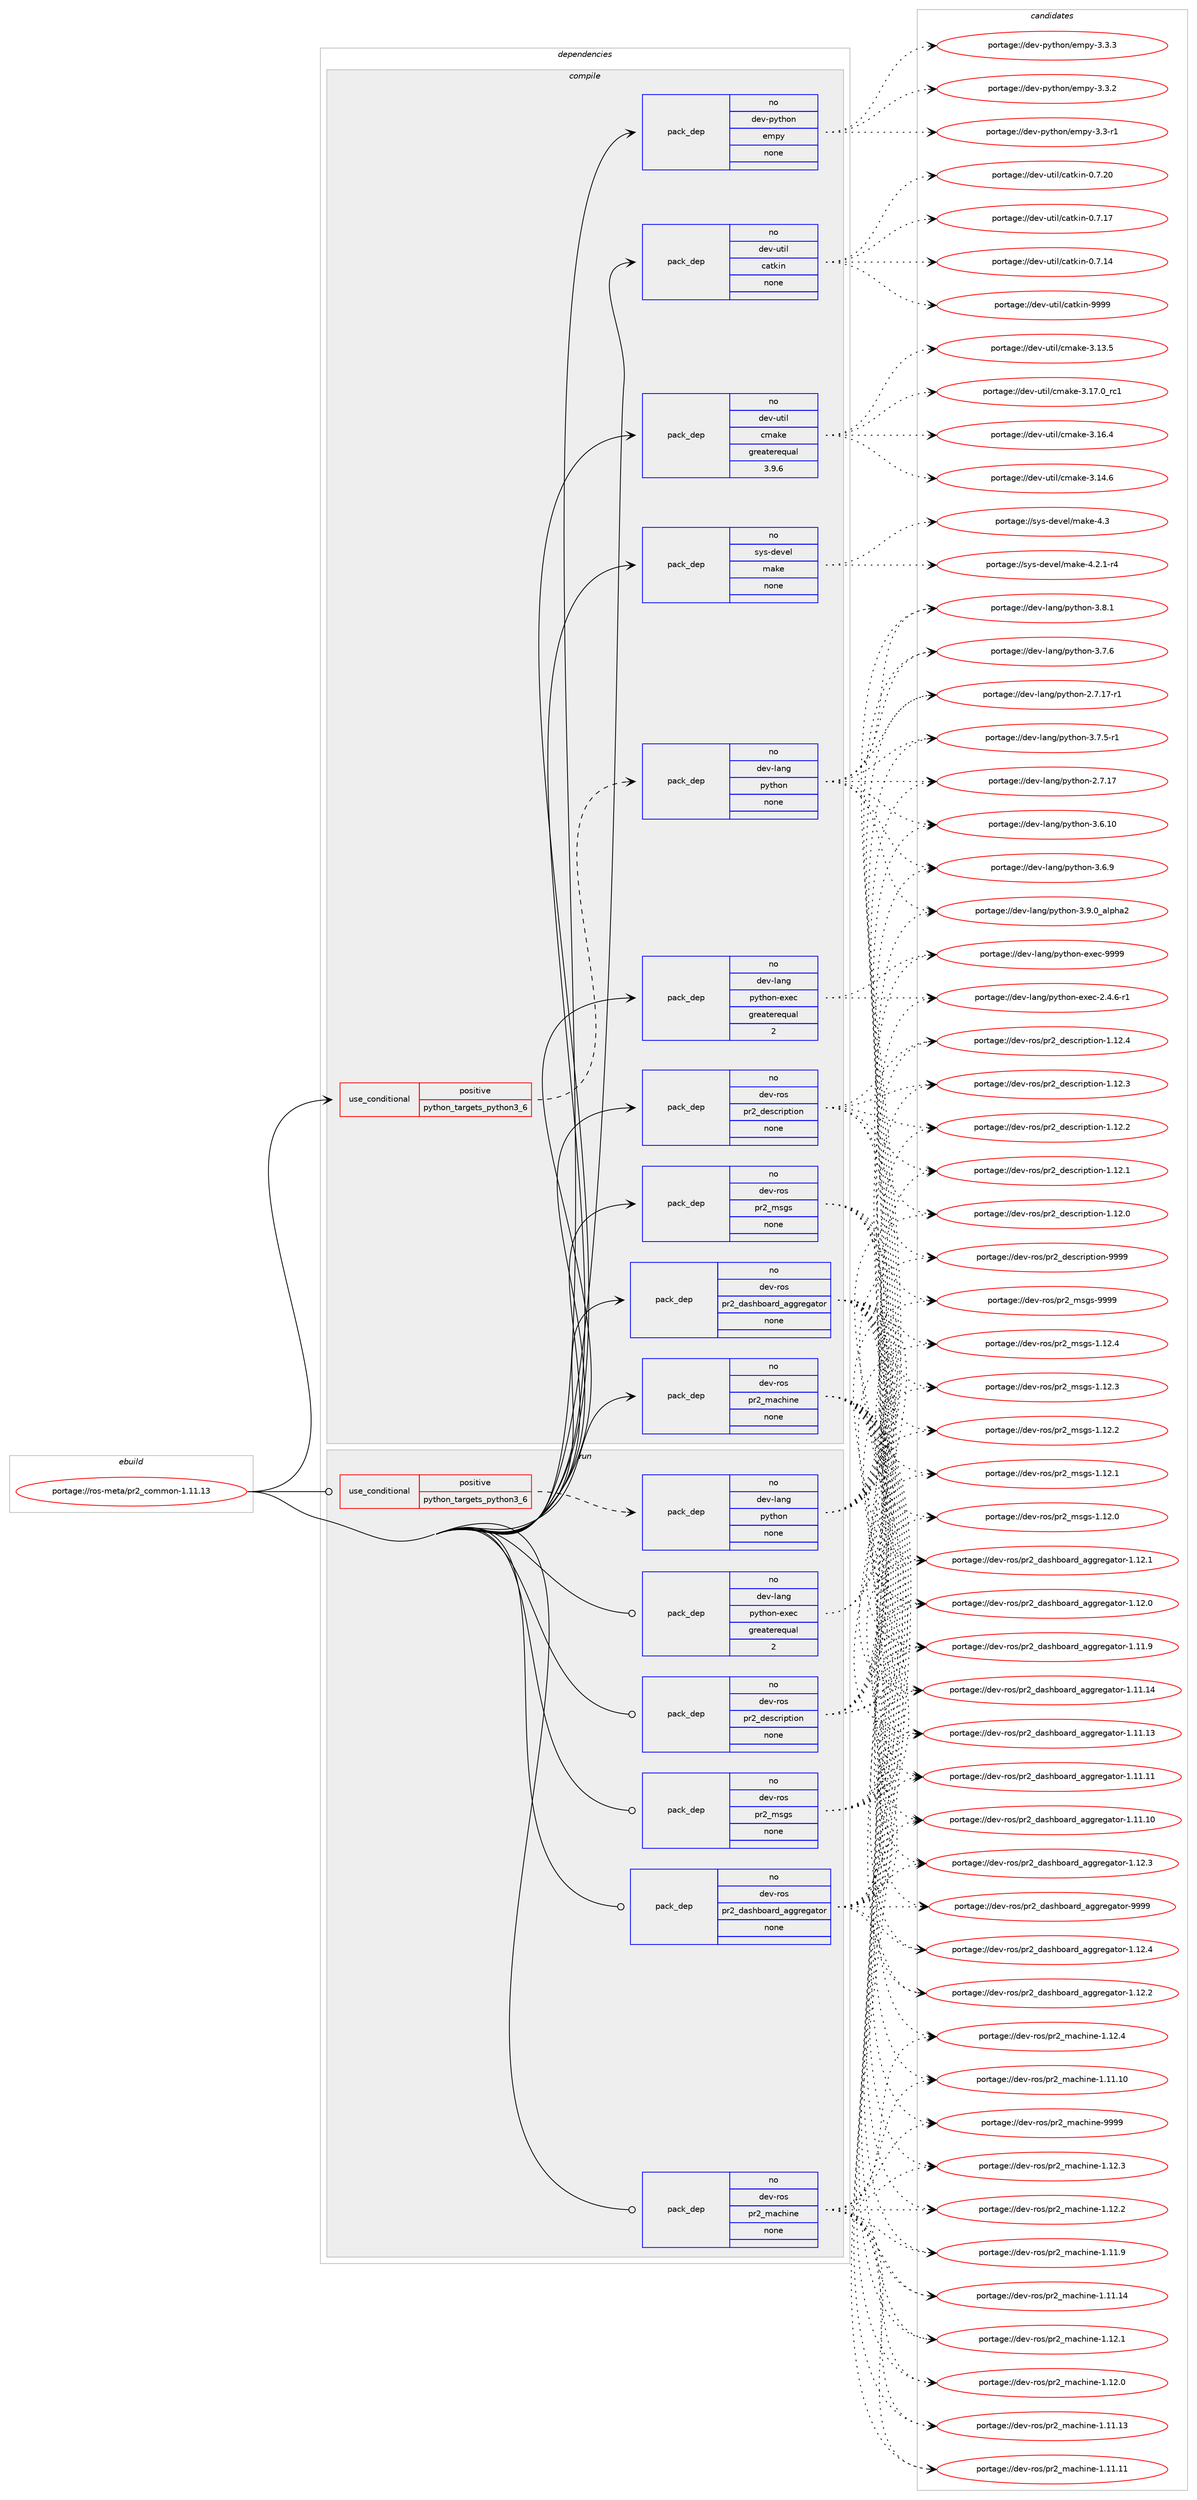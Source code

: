 digraph prolog {

# *************
# Graph options
# *************

newrank=true;
concentrate=true;
compound=true;
graph [rankdir=LR,fontname=Helvetica,fontsize=10,ranksep=1.5];#, ranksep=2.5, nodesep=0.2];
edge  [arrowhead=vee];
node  [fontname=Helvetica,fontsize=10];

# **********
# The ebuild
# **********

subgraph cluster_leftcol {
color=gray;
rank=same;
label=<<i>ebuild</i>>;
id [label="portage://ros-meta/pr2_common-1.11.13", color=red, width=4, href="../ros-meta/pr2_common-1.11.13.svg"];
}

# ****************
# The dependencies
# ****************

subgraph cluster_midcol {
color=gray;
label=<<i>dependencies</i>>;
subgraph cluster_compile {
fillcolor="#eeeeee";
style=filled;
label=<<i>compile</i>>;
subgraph cond13386 {
dependency66371 [label=<<TABLE BORDER="0" CELLBORDER="1" CELLSPACING="0" CELLPADDING="4"><TR><TD ROWSPAN="3" CELLPADDING="10">use_conditional</TD></TR><TR><TD>positive</TD></TR><TR><TD>python_targets_python3_6</TD></TR></TABLE>>, shape=none, color=red];
subgraph pack51613 {
dependency66372 [label=<<TABLE BORDER="0" CELLBORDER="1" CELLSPACING="0" CELLPADDING="4" WIDTH="220"><TR><TD ROWSPAN="6" CELLPADDING="30">pack_dep</TD></TR><TR><TD WIDTH="110">no</TD></TR><TR><TD>dev-lang</TD></TR><TR><TD>python</TD></TR><TR><TD>none</TD></TR><TR><TD></TD></TR></TABLE>>, shape=none, color=blue];
}
dependency66371:e -> dependency66372:w [weight=20,style="dashed",arrowhead="vee"];
}
id:e -> dependency66371:w [weight=20,style="solid",arrowhead="vee"];
subgraph pack51614 {
dependency66373 [label=<<TABLE BORDER="0" CELLBORDER="1" CELLSPACING="0" CELLPADDING="4" WIDTH="220"><TR><TD ROWSPAN="6" CELLPADDING="30">pack_dep</TD></TR><TR><TD WIDTH="110">no</TD></TR><TR><TD>dev-lang</TD></TR><TR><TD>python-exec</TD></TR><TR><TD>greaterequal</TD></TR><TR><TD>2</TD></TR></TABLE>>, shape=none, color=blue];
}
id:e -> dependency66373:w [weight=20,style="solid",arrowhead="vee"];
subgraph pack51615 {
dependency66374 [label=<<TABLE BORDER="0" CELLBORDER="1" CELLSPACING="0" CELLPADDING="4" WIDTH="220"><TR><TD ROWSPAN="6" CELLPADDING="30">pack_dep</TD></TR><TR><TD WIDTH="110">no</TD></TR><TR><TD>dev-python</TD></TR><TR><TD>empy</TD></TR><TR><TD>none</TD></TR><TR><TD></TD></TR></TABLE>>, shape=none, color=blue];
}
id:e -> dependency66374:w [weight=20,style="solid",arrowhead="vee"];
subgraph pack51616 {
dependency66375 [label=<<TABLE BORDER="0" CELLBORDER="1" CELLSPACING="0" CELLPADDING="4" WIDTH="220"><TR><TD ROWSPAN="6" CELLPADDING="30">pack_dep</TD></TR><TR><TD WIDTH="110">no</TD></TR><TR><TD>dev-ros</TD></TR><TR><TD>pr2_dashboard_aggregator</TD></TR><TR><TD>none</TD></TR><TR><TD></TD></TR></TABLE>>, shape=none, color=blue];
}
id:e -> dependency66375:w [weight=20,style="solid",arrowhead="vee"];
subgraph pack51617 {
dependency66376 [label=<<TABLE BORDER="0" CELLBORDER="1" CELLSPACING="0" CELLPADDING="4" WIDTH="220"><TR><TD ROWSPAN="6" CELLPADDING="30">pack_dep</TD></TR><TR><TD WIDTH="110">no</TD></TR><TR><TD>dev-ros</TD></TR><TR><TD>pr2_description</TD></TR><TR><TD>none</TD></TR><TR><TD></TD></TR></TABLE>>, shape=none, color=blue];
}
id:e -> dependency66376:w [weight=20,style="solid",arrowhead="vee"];
subgraph pack51618 {
dependency66377 [label=<<TABLE BORDER="0" CELLBORDER="1" CELLSPACING="0" CELLPADDING="4" WIDTH="220"><TR><TD ROWSPAN="6" CELLPADDING="30">pack_dep</TD></TR><TR><TD WIDTH="110">no</TD></TR><TR><TD>dev-ros</TD></TR><TR><TD>pr2_machine</TD></TR><TR><TD>none</TD></TR><TR><TD></TD></TR></TABLE>>, shape=none, color=blue];
}
id:e -> dependency66377:w [weight=20,style="solid",arrowhead="vee"];
subgraph pack51619 {
dependency66378 [label=<<TABLE BORDER="0" CELLBORDER="1" CELLSPACING="0" CELLPADDING="4" WIDTH="220"><TR><TD ROWSPAN="6" CELLPADDING="30">pack_dep</TD></TR><TR><TD WIDTH="110">no</TD></TR><TR><TD>dev-ros</TD></TR><TR><TD>pr2_msgs</TD></TR><TR><TD>none</TD></TR><TR><TD></TD></TR></TABLE>>, shape=none, color=blue];
}
id:e -> dependency66378:w [weight=20,style="solid",arrowhead="vee"];
subgraph pack51620 {
dependency66379 [label=<<TABLE BORDER="0" CELLBORDER="1" CELLSPACING="0" CELLPADDING="4" WIDTH="220"><TR><TD ROWSPAN="6" CELLPADDING="30">pack_dep</TD></TR><TR><TD WIDTH="110">no</TD></TR><TR><TD>dev-util</TD></TR><TR><TD>catkin</TD></TR><TR><TD>none</TD></TR><TR><TD></TD></TR></TABLE>>, shape=none, color=blue];
}
id:e -> dependency66379:w [weight=20,style="solid",arrowhead="vee"];
subgraph pack51621 {
dependency66380 [label=<<TABLE BORDER="0" CELLBORDER="1" CELLSPACING="0" CELLPADDING="4" WIDTH="220"><TR><TD ROWSPAN="6" CELLPADDING="30">pack_dep</TD></TR><TR><TD WIDTH="110">no</TD></TR><TR><TD>dev-util</TD></TR><TR><TD>cmake</TD></TR><TR><TD>greaterequal</TD></TR><TR><TD>3.9.6</TD></TR></TABLE>>, shape=none, color=blue];
}
id:e -> dependency66380:w [weight=20,style="solid",arrowhead="vee"];
subgraph pack51622 {
dependency66381 [label=<<TABLE BORDER="0" CELLBORDER="1" CELLSPACING="0" CELLPADDING="4" WIDTH="220"><TR><TD ROWSPAN="6" CELLPADDING="30">pack_dep</TD></TR><TR><TD WIDTH="110">no</TD></TR><TR><TD>sys-devel</TD></TR><TR><TD>make</TD></TR><TR><TD>none</TD></TR><TR><TD></TD></TR></TABLE>>, shape=none, color=blue];
}
id:e -> dependency66381:w [weight=20,style="solid",arrowhead="vee"];
}
subgraph cluster_compileandrun {
fillcolor="#eeeeee";
style=filled;
label=<<i>compile and run</i>>;
}
subgraph cluster_run {
fillcolor="#eeeeee";
style=filled;
label=<<i>run</i>>;
subgraph cond13387 {
dependency66382 [label=<<TABLE BORDER="0" CELLBORDER="1" CELLSPACING="0" CELLPADDING="4"><TR><TD ROWSPAN="3" CELLPADDING="10">use_conditional</TD></TR><TR><TD>positive</TD></TR><TR><TD>python_targets_python3_6</TD></TR></TABLE>>, shape=none, color=red];
subgraph pack51623 {
dependency66383 [label=<<TABLE BORDER="0" CELLBORDER="1" CELLSPACING="0" CELLPADDING="4" WIDTH="220"><TR><TD ROWSPAN="6" CELLPADDING="30">pack_dep</TD></TR><TR><TD WIDTH="110">no</TD></TR><TR><TD>dev-lang</TD></TR><TR><TD>python</TD></TR><TR><TD>none</TD></TR><TR><TD></TD></TR></TABLE>>, shape=none, color=blue];
}
dependency66382:e -> dependency66383:w [weight=20,style="dashed",arrowhead="vee"];
}
id:e -> dependency66382:w [weight=20,style="solid",arrowhead="odot"];
subgraph pack51624 {
dependency66384 [label=<<TABLE BORDER="0" CELLBORDER="1" CELLSPACING="0" CELLPADDING="4" WIDTH="220"><TR><TD ROWSPAN="6" CELLPADDING="30">pack_dep</TD></TR><TR><TD WIDTH="110">no</TD></TR><TR><TD>dev-lang</TD></TR><TR><TD>python-exec</TD></TR><TR><TD>greaterequal</TD></TR><TR><TD>2</TD></TR></TABLE>>, shape=none, color=blue];
}
id:e -> dependency66384:w [weight=20,style="solid",arrowhead="odot"];
subgraph pack51625 {
dependency66385 [label=<<TABLE BORDER="0" CELLBORDER="1" CELLSPACING="0" CELLPADDING="4" WIDTH="220"><TR><TD ROWSPAN="6" CELLPADDING="30">pack_dep</TD></TR><TR><TD WIDTH="110">no</TD></TR><TR><TD>dev-ros</TD></TR><TR><TD>pr2_dashboard_aggregator</TD></TR><TR><TD>none</TD></TR><TR><TD></TD></TR></TABLE>>, shape=none, color=blue];
}
id:e -> dependency66385:w [weight=20,style="solid",arrowhead="odot"];
subgraph pack51626 {
dependency66386 [label=<<TABLE BORDER="0" CELLBORDER="1" CELLSPACING="0" CELLPADDING="4" WIDTH="220"><TR><TD ROWSPAN="6" CELLPADDING="30">pack_dep</TD></TR><TR><TD WIDTH="110">no</TD></TR><TR><TD>dev-ros</TD></TR><TR><TD>pr2_description</TD></TR><TR><TD>none</TD></TR><TR><TD></TD></TR></TABLE>>, shape=none, color=blue];
}
id:e -> dependency66386:w [weight=20,style="solid",arrowhead="odot"];
subgraph pack51627 {
dependency66387 [label=<<TABLE BORDER="0" CELLBORDER="1" CELLSPACING="0" CELLPADDING="4" WIDTH="220"><TR><TD ROWSPAN="6" CELLPADDING="30">pack_dep</TD></TR><TR><TD WIDTH="110">no</TD></TR><TR><TD>dev-ros</TD></TR><TR><TD>pr2_machine</TD></TR><TR><TD>none</TD></TR><TR><TD></TD></TR></TABLE>>, shape=none, color=blue];
}
id:e -> dependency66387:w [weight=20,style="solid",arrowhead="odot"];
subgraph pack51628 {
dependency66388 [label=<<TABLE BORDER="0" CELLBORDER="1" CELLSPACING="0" CELLPADDING="4" WIDTH="220"><TR><TD ROWSPAN="6" CELLPADDING="30">pack_dep</TD></TR><TR><TD WIDTH="110">no</TD></TR><TR><TD>dev-ros</TD></TR><TR><TD>pr2_msgs</TD></TR><TR><TD>none</TD></TR><TR><TD></TD></TR></TABLE>>, shape=none, color=blue];
}
id:e -> dependency66388:w [weight=20,style="solid",arrowhead="odot"];
}
}

# **************
# The candidates
# **************

subgraph cluster_choices {
rank=same;
color=gray;
label=<<i>candidates</i>>;

subgraph choice51613 {
color=black;
nodesep=1;
choice10010111845108971101034711212111610411111045514657464895971081121049750 [label="portage://dev-lang/python-3.9.0_alpha2", color=red, width=4,href="../dev-lang/python-3.9.0_alpha2.svg"];
choice100101118451089711010347112121116104111110455146564649 [label="portage://dev-lang/python-3.8.1", color=red, width=4,href="../dev-lang/python-3.8.1.svg"];
choice100101118451089711010347112121116104111110455146554654 [label="portage://dev-lang/python-3.7.6", color=red, width=4,href="../dev-lang/python-3.7.6.svg"];
choice1001011184510897110103471121211161041111104551465546534511449 [label="portage://dev-lang/python-3.7.5-r1", color=red, width=4,href="../dev-lang/python-3.7.5-r1.svg"];
choice100101118451089711010347112121116104111110455146544657 [label="portage://dev-lang/python-3.6.9", color=red, width=4,href="../dev-lang/python-3.6.9.svg"];
choice10010111845108971101034711212111610411111045514654464948 [label="portage://dev-lang/python-3.6.10", color=red, width=4,href="../dev-lang/python-3.6.10.svg"];
choice100101118451089711010347112121116104111110455046554649554511449 [label="portage://dev-lang/python-2.7.17-r1", color=red, width=4,href="../dev-lang/python-2.7.17-r1.svg"];
choice10010111845108971101034711212111610411111045504655464955 [label="portage://dev-lang/python-2.7.17", color=red, width=4,href="../dev-lang/python-2.7.17.svg"];
dependency66372:e -> choice10010111845108971101034711212111610411111045514657464895971081121049750:w [style=dotted,weight="100"];
dependency66372:e -> choice100101118451089711010347112121116104111110455146564649:w [style=dotted,weight="100"];
dependency66372:e -> choice100101118451089711010347112121116104111110455146554654:w [style=dotted,weight="100"];
dependency66372:e -> choice1001011184510897110103471121211161041111104551465546534511449:w [style=dotted,weight="100"];
dependency66372:e -> choice100101118451089711010347112121116104111110455146544657:w [style=dotted,weight="100"];
dependency66372:e -> choice10010111845108971101034711212111610411111045514654464948:w [style=dotted,weight="100"];
dependency66372:e -> choice100101118451089711010347112121116104111110455046554649554511449:w [style=dotted,weight="100"];
dependency66372:e -> choice10010111845108971101034711212111610411111045504655464955:w [style=dotted,weight="100"];
}
subgraph choice51614 {
color=black;
nodesep=1;
choice10010111845108971101034711212111610411111045101120101994557575757 [label="portage://dev-lang/python-exec-9999", color=red, width=4,href="../dev-lang/python-exec-9999.svg"];
choice10010111845108971101034711212111610411111045101120101994550465246544511449 [label="portage://dev-lang/python-exec-2.4.6-r1", color=red, width=4,href="../dev-lang/python-exec-2.4.6-r1.svg"];
dependency66373:e -> choice10010111845108971101034711212111610411111045101120101994557575757:w [style=dotted,weight="100"];
dependency66373:e -> choice10010111845108971101034711212111610411111045101120101994550465246544511449:w [style=dotted,weight="100"];
}
subgraph choice51615 {
color=black;
nodesep=1;
choice1001011184511212111610411111047101109112121455146514651 [label="portage://dev-python/empy-3.3.3", color=red, width=4,href="../dev-python/empy-3.3.3.svg"];
choice1001011184511212111610411111047101109112121455146514650 [label="portage://dev-python/empy-3.3.2", color=red, width=4,href="../dev-python/empy-3.3.2.svg"];
choice1001011184511212111610411111047101109112121455146514511449 [label="portage://dev-python/empy-3.3-r1", color=red, width=4,href="../dev-python/empy-3.3-r1.svg"];
dependency66374:e -> choice1001011184511212111610411111047101109112121455146514651:w [style=dotted,weight="100"];
dependency66374:e -> choice1001011184511212111610411111047101109112121455146514650:w [style=dotted,weight="100"];
dependency66374:e -> choice1001011184511212111610411111047101109112121455146514511449:w [style=dotted,weight="100"];
}
subgraph choice51616 {
color=black;
nodesep=1;
choice100101118451141111154711211450951009711510498111971141009597103103114101103971161111144557575757 [label="portage://dev-ros/pr2_dashboard_aggregator-9999", color=red, width=4,href="../dev-ros/pr2_dashboard_aggregator-9999.svg"];
choice1001011184511411111547112114509510097115104981119711410095971031031141011039711611111445494649504652 [label="portage://dev-ros/pr2_dashboard_aggregator-1.12.4", color=red, width=4,href="../dev-ros/pr2_dashboard_aggregator-1.12.4.svg"];
choice1001011184511411111547112114509510097115104981119711410095971031031141011039711611111445494649504651 [label="portage://dev-ros/pr2_dashboard_aggregator-1.12.3", color=red, width=4,href="../dev-ros/pr2_dashboard_aggregator-1.12.3.svg"];
choice1001011184511411111547112114509510097115104981119711410095971031031141011039711611111445494649504650 [label="portage://dev-ros/pr2_dashboard_aggregator-1.12.2", color=red, width=4,href="../dev-ros/pr2_dashboard_aggregator-1.12.2.svg"];
choice1001011184511411111547112114509510097115104981119711410095971031031141011039711611111445494649504649 [label="portage://dev-ros/pr2_dashboard_aggregator-1.12.1", color=red, width=4,href="../dev-ros/pr2_dashboard_aggregator-1.12.1.svg"];
choice1001011184511411111547112114509510097115104981119711410095971031031141011039711611111445494649504648 [label="portage://dev-ros/pr2_dashboard_aggregator-1.12.0", color=red, width=4,href="../dev-ros/pr2_dashboard_aggregator-1.12.0.svg"];
choice1001011184511411111547112114509510097115104981119711410095971031031141011039711611111445494649494657 [label="portage://dev-ros/pr2_dashboard_aggregator-1.11.9", color=red, width=4,href="../dev-ros/pr2_dashboard_aggregator-1.11.9.svg"];
choice100101118451141111154711211450951009711510498111971141009597103103114101103971161111144549464949464952 [label="portage://dev-ros/pr2_dashboard_aggregator-1.11.14", color=red, width=4,href="../dev-ros/pr2_dashboard_aggregator-1.11.14.svg"];
choice100101118451141111154711211450951009711510498111971141009597103103114101103971161111144549464949464951 [label="portage://dev-ros/pr2_dashboard_aggregator-1.11.13", color=red, width=4,href="../dev-ros/pr2_dashboard_aggregator-1.11.13.svg"];
choice100101118451141111154711211450951009711510498111971141009597103103114101103971161111144549464949464949 [label="portage://dev-ros/pr2_dashboard_aggregator-1.11.11", color=red, width=4,href="../dev-ros/pr2_dashboard_aggregator-1.11.11.svg"];
choice100101118451141111154711211450951009711510498111971141009597103103114101103971161111144549464949464948 [label="portage://dev-ros/pr2_dashboard_aggregator-1.11.10", color=red, width=4,href="../dev-ros/pr2_dashboard_aggregator-1.11.10.svg"];
dependency66375:e -> choice100101118451141111154711211450951009711510498111971141009597103103114101103971161111144557575757:w [style=dotted,weight="100"];
dependency66375:e -> choice1001011184511411111547112114509510097115104981119711410095971031031141011039711611111445494649504652:w [style=dotted,weight="100"];
dependency66375:e -> choice1001011184511411111547112114509510097115104981119711410095971031031141011039711611111445494649504651:w [style=dotted,weight="100"];
dependency66375:e -> choice1001011184511411111547112114509510097115104981119711410095971031031141011039711611111445494649504650:w [style=dotted,weight="100"];
dependency66375:e -> choice1001011184511411111547112114509510097115104981119711410095971031031141011039711611111445494649504649:w [style=dotted,weight="100"];
dependency66375:e -> choice1001011184511411111547112114509510097115104981119711410095971031031141011039711611111445494649504648:w [style=dotted,weight="100"];
dependency66375:e -> choice1001011184511411111547112114509510097115104981119711410095971031031141011039711611111445494649494657:w [style=dotted,weight="100"];
dependency66375:e -> choice100101118451141111154711211450951009711510498111971141009597103103114101103971161111144549464949464952:w [style=dotted,weight="100"];
dependency66375:e -> choice100101118451141111154711211450951009711510498111971141009597103103114101103971161111144549464949464951:w [style=dotted,weight="100"];
dependency66375:e -> choice100101118451141111154711211450951009711510498111971141009597103103114101103971161111144549464949464949:w [style=dotted,weight="100"];
dependency66375:e -> choice100101118451141111154711211450951009711510498111971141009597103103114101103971161111144549464949464948:w [style=dotted,weight="100"];
}
subgraph choice51617 {
color=black;
nodesep=1;
choice10010111845114111115471121145095100101115991141051121161051111104557575757 [label="portage://dev-ros/pr2_description-9999", color=red, width=4,href="../dev-ros/pr2_description-9999.svg"];
choice100101118451141111154711211450951001011159911410511211610511111045494649504652 [label="portage://dev-ros/pr2_description-1.12.4", color=red, width=4,href="../dev-ros/pr2_description-1.12.4.svg"];
choice100101118451141111154711211450951001011159911410511211610511111045494649504651 [label="portage://dev-ros/pr2_description-1.12.3", color=red, width=4,href="../dev-ros/pr2_description-1.12.3.svg"];
choice100101118451141111154711211450951001011159911410511211610511111045494649504650 [label="portage://dev-ros/pr2_description-1.12.2", color=red, width=4,href="../dev-ros/pr2_description-1.12.2.svg"];
choice100101118451141111154711211450951001011159911410511211610511111045494649504649 [label="portage://dev-ros/pr2_description-1.12.1", color=red, width=4,href="../dev-ros/pr2_description-1.12.1.svg"];
choice100101118451141111154711211450951001011159911410511211610511111045494649504648 [label="portage://dev-ros/pr2_description-1.12.0", color=red, width=4,href="../dev-ros/pr2_description-1.12.0.svg"];
dependency66376:e -> choice10010111845114111115471121145095100101115991141051121161051111104557575757:w [style=dotted,weight="100"];
dependency66376:e -> choice100101118451141111154711211450951001011159911410511211610511111045494649504652:w [style=dotted,weight="100"];
dependency66376:e -> choice100101118451141111154711211450951001011159911410511211610511111045494649504651:w [style=dotted,weight="100"];
dependency66376:e -> choice100101118451141111154711211450951001011159911410511211610511111045494649504650:w [style=dotted,weight="100"];
dependency66376:e -> choice100101118451141111154711211450951001011159911410511211610511111045494649504649:w [style=dotted,weight="100"];
dependency66376:e -> choice100101118451141111154711211450951001011159911410511211610511111045494649504648:w [style=dotted,weight="100"];
}
subgraph choice51618 {
color=black;
nodesep=1;
choice1001011184511411111547112114509510997991041051101014557575757 [label="portage://dev-ros/pr2_machine-9999", color=red, width=4,href="../dev-ros/pr2_machine-9999.svg"];
choice10010111845114111115471121145095109979910410511010145494649504652 [label="portage://dev-ros/pr2_machine-1.12.4", color=red, width=4,href="../dev-ros/pr2_machine-1.12.4.svg"];
choice10010111845114111115471121145095109979910410511010145494649504651 [label="portage://dev-ros/pr2_machine-1.12.3", color=red, width=4,href="../dev-ros/pr2_machine-1.12.3.svg"];
choice10010111845114111115471121145095109979910410511010145494649504650 [label="portage://dev-ros/pr2_machine-1.12.2", color=red, width=4,href="../dev-ros/pr2_machine-1.12.2.svg"];
choice10010111845114111115471121145095109979910410511010145494649504649 [label="portage://dev-ros/pr2_machine-1.12.1", color=red, width=4,href="../dev-ros/pr2_machine-1.12.1.svg"];
choice10010111845114111115471121145095109979910410511010145494649504648 [label="portage://dev-ros/pr2_machine-1.12.0", color=red, width=4,href="../dev-ros/pr2_machine-1.12.0.svg"];
choice10010111845114111115471121145095109979910410511010145494649494657 [label="portage://dev-ros/pr2_machine-1.11.9", color=red, width=4,href="../dev-ros/pr2_machine-1.11.9.svg"];
choice1001011184511411111547112114509510997991041051101014549464949464952 [label="portage://dev-ros/pr2_machine-1.11.14", color=red, width=4,href="../dev-ros/pr2_machine-1.11.14.svg"];
choice1001011184511411111547112114509510997991041051101014549464949464951 [label="portage://dev-ros/pr2_machine-1.11.13", color=red, width=4,href="../dev-ros/pr2_machine-1.11.13.svg"];
choice1001011184511411111547112114509510997991041051101014549464949464949 [label="portage://dev-ros/pr2_machine-1.11.11", color=red, width=4,href="../dev-ros/pr2_machine-1.11.11.svg"];
choice1001011184511411111547112114509510997991041051101014549464949464948 [label="portage://dev-ros/pr2_machine-1.11.10", color=red, width=4,href="../dev-ros/pr2_machine-1.11.10.svg"];
dependency66377:e -> choice1001011184511411111547112114509510997991041051101014557575757:w [style=dotted,weight="100"];
dependency66377:e -> choice10010111845114111115471121145095109979910410511010145494649504652:w [style=dotted,weight="100"];
dependency66377:e -> choice10010111845114111115471121145095109979910410511010145494649504651:w [style=dotted,weight="100"];
dependency66377:e -> choice10010111845114111115471121145095109979910410511010145494649504650:w [style=dotted,weight="100"];
dependency66377:e -> choice10010111845114111115471121145095109979910410511010145494649504649:w [style=dotted,weight="100"];
dependency66377:e -> choice10010111845114111115471121145095109979910410511010145494649504648:w [style=dotted,weight="100"];
dependency66377:e -> choice10010111845114111115471121145095109979910410511010145494649494657:w [style=dotted,weight="100"];
dependency66377:e -> choice1001011184511411111547112114509510997991041051101014549464949464952:w [style=dotted,weight="100"];
dependency66377:e -> choice1001011184511411111547112114509510997991041051101014549464949464951:w [style=dotted,weight="100"];
dependency66377:e -> choice1001011184511411111547112114509510997991041051101014549464949464949:w [style=dotted,weight="100"];
dependency66377:e -> choice1001011184511411111547112114509510997991041051101014549464949464948:w [style=dotted,weight="100"];
}
subgraph choice51619 {
color=black;
nodesep=1;
choice100101118451141111154711211450951091151031154557575757 [label="portage://dev-ros/pr2_msgs-9999", color=red, width=4,href="../dev-ros/pr2_msgs-9999.svg"];
choice1001011184511411111547112114509510911510311545494649504652 [label="portage://dev-ros/pr2_msgs-1.12.4", color=red, width=4,href="../dev-ros/pr2_msgs-1.12.4.svg"];
choice1001011184511411111547112114509510911510311545494649504651 [label="portage://dev-ros/pr2_msgs-1.12.3", color=red, width=4,href="../dev-ros/pr2_msgs-1.12.3.svg"];
choice1001011184511411111547112114509510911510311545494649504650 [label="portage://dev-ros/pr2_msgs-1.12.2", color=red, width=4,href="../dev-ros/pr2_msgs-1.12.2.svg"];
choice1001011184511411111547112114509510911510311545494649504649 [label="portage://dev-ros/pr2_msgs-1.12.1", color=red, width=4,href="../dev-ros/pr2_msgs-1.12.1.svg"];
choice1001011184511411111547112114509510911510311545494649504648 [label="portage://dev-ros/pr2_msgs-1.12.0", color=red, width=4,href="../dev-ros/pr2_msgs-1.12.0.svg"];
dependency66378:e -> choice100101118451141111154711211450951091151031154557575757:w [style=dotted,weight="100"];
dependency66378:e -> choice1001011184511411111547112114509510911510311545494649504652:w [style=dotted,weight="100"];
dependency66378:e -> choice1001011184511411111547112114509510911510311545494649504651:w [style=dotted,weight="100"];
dependency66378:e -> choice1001011184511411111547112114509510911510311545494649504650:w [style=dotted,weight="100"];
dependency66378:e -> choice1001011184511411111547112114509510911510311545494649504649:w [style=dotted,weight="100"];
dependency66378:e -> choice1001011184511411111547112114509510911510311545494649504648:w [style=dotted,weight="100"];
}
subgraph choice51620 {
color=black;
nodesep=1;
choice100101118451171161051084799971161071051104557575757 [label="portage://dev-util/catkin-9999", color=red, width=4,href="../dev-util/catkin-9999.svg"];
choice1001011184511711610510847999711610710511045484655465048 [label="portage://dev-util/catkin-0.7.20", color=red, width=4,href="../dev-util/catkin-0.7.20.svg"];
choice1001011184511711610510847999711610710511045484655464955 [label="portage://dev-util/catkin-0.7.17", color=red, width=4,href="../dev-util/catkin-0.7.17.svg"];
choice1001011184511711610510847999711610710511045484655464952 [label="portage://dev-util/catkin-0.7.14", color=red, width=4,href="../dev-util/catkin-0.7.14.svg"];
dependency66379:e -> choice100101118451171161051084799971161071051104557575757:w [style=dotted,weight="100"];
dependency66379:e -> choice1001011184511711610510847999711610710511045484655465048:w [style=dotted,weight="100"];
dependency66379:e -> choice1001011184511711610510847999711610710511045484655464955:w [style=dotted,weight="100"];
dependency66379:e -> choice1001011184511711610510847999711610710511045484655464952:w [style=dotted,weight="100"];
}
subgraph choice51621 {
color=black;
nodesep=1;
choice1001011184511711610510847991099710710145514649554648951149949 [label="portage://dev-util/cmake-3.17.0_rc1", color=red, width=4,href="../dev-util/cmake-3.17.0_rc1.svg"];
choice1001011184511711610510847991099710710145514649544652 [label="portage://dev-util/cmake-3.16.4", color=red, width=4,href="../dev-util/cmake-3.16.4.svg"];
choice1001011184511711610510847991099710710145514649524654 [label="portage://dev-util/cmake-3.14.6", color=red, width=4,href="../dev-util/cmake-3.14.6.svg"];
choice1001011184511711610510847991099710710145514649514653 [label="portage://dev-util/cmake-3.13.5", color=red, width=4,href="../dev-util/cmake-3.13.5.svg"];
dependency66380:e -> choice1001011184511711610510847991099710710145514649554648951149949:w [style=dotted,weight="100"];
dependency66380:e -> choice1001011184511711610510847991099710710145514649544652:w [style=dotted,weight="100"];
dependency66380:e -> choice1001011184511711610510847991099710710145514649524654:w [style=dotted,weight="100"];
dependency66380:e -> choice1001011184511711610510847991099710710145514649514653:w [style=dotted,weight="100"];
}
subgraph choice51622 {
color=black;
nodesep=1;
choice11512111545100101118101108471099710710145524651 [label="portage://sys-devel/make-4.3", color=red, width=4,href="../sys-devel/make-4.3.svg"];
choice1151211154510010111810110847109971071014552465046494511452 [label="portage://sys-devel/make-4.2.1-r4", color=red, width=4,href="../sys-devel/make-4.2.1-r4.svg"];
dependency66381:e -> choice11512111545100101118101108471099710710145524651:w [style=dotted,weight="100"];
dependency66381:e -> choice1151211154510010111810110847109971071014552465046494511452:w [style=dotted,weight="100"];
}
subgraph choice51623 {
color=black;
nodesep=1;
choice10010111845108971101034711212111610411111045514657464895971081121049750 [label="portage://dev-lang/python-3.9.0_alpha2", color=red, width=4,href="../dev-lang/python-3.9.0_alpha2.svg"];
choice100101118451089711010347112121116104111110455146564649 [label="portage://dev-lang/python-3.8.1", color=red, width=4,href="../dev-lang/python-3.8.1.svg"];
choice100101118451089711010347112121116104111110455146554654 [label="portage://dev-lang/python-3.7.6", color=red, width=4,href="../dev-lang/python-3.7.6.svg"];
choice1001011184510897110103471121211161041111104551465546534511449 [label="portage://dev-lang/python-3.7.5-r1", color=red, width=4,href="../dev-lang/python-3.7.5-r1.svg"];
choice100101118451089711010347112121116104111110455146544657 [label="portage://dev-lang/python-3.6.9", color=red, width=4,href="../dev-lang/python-3.6.9.svg"];
choice10010111845108971101034711212111610411111045514654464948 [label="portage://dev-lang/python-3.6.10", color=red, width=4,href="../dev-lang/python-3.6.10.svg"];
choice100101118451089711010347112121116104111110455046554649554511449 [label="portage://dev-lang/python-2.7.17-r1", color=red, width=4,href="../dev-lang/python-2.7.17-r1.svg"];
choice10010111845108971101034711212111610411111045504655464955 [label="portage://dev-lang/python-2.7.17", color=red, width=4,href="../dev-lang/python-2.7.17.svg"];
dependency66383:e -> choice10010111845108971101034711212111610411111045514657464895971081121049750:w [style=dotted,weight="100"];
dependency66383:e -> choice100101118451089711010347112121116104111110455146564649:w [style=dotted,weight="100"];
dependency66383:e -> choice100101118451089711010347112121116104111110455146554654:w [style=dotted,weight="100"];
dependency66383:e -> choice1001011184510897110103471121211161041111104551465546534511449:w [style=dotted,weight="100"];
dependency66383:e -> choice100101118451089711010347112121116104111110455146544657:w [style=dotted,weight="100"];
dependency66383:e -> choice10010111845108971101034711212111610411111045514654464948:w [style=dotted,weight="100"];
dependency66383:e -> choice100101118451089711010347112121116104111110455046554649554511449:w [style=dotted,weight="100"];
dependency66383:e -> choice10010111845108971101034711212111610411111045504655464955:w [style=dotted,weight="100"];
}
subgraph choice51624 {
color=black;
nodesep=1;
choice10010111845108971101034711212111610411111045101120101994557575757 [label="portage://dev-lang/python-exec-9999", color=red, width=4,href="../dev-lang/python-exec-9999.svg"];
choice10010111845108971101034711212111610411111045101120101994550465246544511449 [label="portage://dev-lang/python-exec-2.4.6-r1", color=red, width=4,href="../dev-lang/python-exec-2.4.6-r1.svg"];
dependency66384:e -> choice10010111845108971101034711212111610411111045101120101994557575757:w [style=dotted,weight="100"];
dependency66384:e -> choice10010111845108971101034711212111610411111045101120101994550465246544511449:w [style=dotted,weight="100"];
}
subgraph choice51625 {
color=black;
nodesep=1;
choice100101118451141111154711211450951009711510498111971141009597103103114101103971161111144557575757 [label="portage://dev-ros/pr2_dashboard_aggregator-9999", color=red, width=4,href="../dev-ros/pr2_dashboard_aggregator-9999.svg"];
choice1001011184511411111547112114509510097115104981119711410095971031031141011039711611111445494649504652 [label="portage://dev-ros/pr2_dashboard_aggregator-1.12.4", color=red, width=4,href="../dev-ros/pr2_dashboard_aggregator-1.12.4.svg"];
choice1001011184511411111547112114509510097115104981119711410095971031031141011039711611111445494649504651 [label="portage://dev-ros/pr2_dashboard_aggregator-1.12.3", color=red, width=4,href="../dev-ros/pr2_dashboard_aggregator-1.12.3.svg"];
choice1001011184511411111547112114509510097115104981119711410095971031031141011039711611111445494649504650 [label="portage://dev-ros/pr2_dashboard_aggregator-1.12.2", color=red, width=4,href="../dev-ros/pr2_dashboard_aggregator-1.12.2.svg"];
choice1001011184511411111547112114509510097115104981119711410095971031031141011039711611111445494649504649 [label="portage://dev-ros/pr2_dashboard_aggregator-1.12.1", color=red, width=4,href="../dev-ros/pr2_dashboard_aggregator-1.12.1.svg"];
choice1001011184511411111547112114509510097115104981119711410095971031031141011039711611111445494649504648 [label="portage://dev-ros/pr2_dashboard_aggregator-1.12.0", color=red, width=4,href="../dev-ros/pr2_dashboard_aggregator-1.12.0.svg"];
choice1001011184511411111547112114509510097115104981119711410095971031031141011039711611111445494649494657 [label="portage://dev-ros/pr2_dashboard_aggregator-1.11.9", color=red, width=4,href="../dev-ros/pr2_dashboard_aggregator-1.11.9.svg"];
choice100101118451141111154711211450951009711510498111971141009597103103114101103971161111144549464949464952 [label="portage://dev-ros/pr2_dashboard_aggregator-1.11.14", color=red, width=4,href="../dev-ros/pr2_dashboard_aggregator-1.11.14.svg"];
choice100101118451141111154711211450951009711510498111971141009597103103114101103971161111144549464949464951 [label="portage://dev-ros/pr2_dashboard_aggregator-1.11.13", color=red, width=4,href="../dev-ros/pr2_dashboard_aggregator-1.11.13.svg"];
choice100101118451141111154711211450951009711510498111971141009597103103114101103971161111144549464949464949 [label="portage://dev-ros/pr2_dashboard_aggregator-1.11.11", color=red, width=4,href="../dev-ros/pr2_dashboard_aggregator-1.11.11.svg"];
choice100101118451141111154711211450951009711510498111971141009597103103114101103971161111144549464949464948 [label="portage://dev-ros/pr2_dashboard_aggregator-1.11.10", color=red, width=4,href="../dev-ros/pr2_dashboard_aggregator-1.11.10.svg"];
dependency66385:e -> choice100101118451141111154711211450951009711510498111971141009597103103114101103971161111144557575757:w [style=dotted,weight="100"];
dependency66385:e -> choice1001011184511411111547112114509510097115104981119711410095971031031141011039711611111445494649504652:w [style=dotted,weight="100"];
dependency66385:e -> choice1001011184511411111547112114509510097115104981119711410095971031031141011039711611111445494649504651:w [style=dotted,weight="100"];
dependency66385:e -> choice1001011184511411111547112114509510097115104981119711410095971031031141011039711611111445494649504650:w [style=dotted,weight="100"];
dependency66385:e -> choice1001011184511411111547112114509510097115104981119711410095971031031141011039711611111445494649504649:w [style=dotted,weight="100"];
dependency66385:e -> choice1001011184511411111547112114509510097115104981119711410095971031031141011039711611111445494649504648:w [style=dotted,weight="100"];
dependency66385:e -> choice1001011184511411111547112114509510097115104981119711410095971031031141011039711611111445494649494657:w [style=dotted,weight="100"];
dependency66385:e -> choice100101118451141111154711211450951009711510498111971141009597103103114101103971161111144549464949464952:w [style=dotted,weight="100"];
dependency66385:e -> choice100101118451141111154711211450951009711510498111971141009597103103114101103971161111144549464949464951:w [style=dotted,weight="100"];
dependency66385:e -> choice100101118451141111154711211450951009711510498111971141009597103103114101103971161111144549464949464949:w [style=dotted,weight="100"];
dependency66385:e -> choice100101118451141111154711211450951009711510498111971141009597103103114101103971161111144549464949464948:w [style=dotted,weight="100"];
}
subgraph choice51626 {
color=black;
nodesep=1;
choice10010111845114111115471121145095100101115991141051121161051111104557575757 [label="portage://dev-ros/pr2_description-9999", color=red, width=4,href="../dev-ros/pr2_description-9999.svg"];
choice100101118451141111154711211450951001011159911410511211610511111045494649504652 [label="portage://dev-ros/pr2_description-1.12.4", color=red, width=4,href="../dev-ros/pr2_description-1.12.4.svg"];
choice100101118451141111154711211450951001011159911410511211610511111045494649504651 [label="portage://dev-ros/pr2_description-1.12.3", color=red, width=4,href="../dev-ros/pr2_description-1.12.3.svg"];
choice100101118451141111154711211450951001011159911410511211610511111045494649504650 [label="portage://dev-ros/pr2_description-1.12.2", color=red, width=4,href="../dev-ros/pr2_description-1.12.2.svg"];
choice100101118451141111154711211450951001011159911410511211610511111045494649504649 [label="portage://dev-ros/pr2_description-1.12.1", color=red, width=4,href="../dev-ros/pr2_description-1.12.1.svg"];
choice100101118451141111154711211450951001011159911410511211610511111045494649504648 [label="portage://dev-ros/pr2_description-1.12.0", color=red, width=4,href="../dev-ros/pr2_description-1.12.0.svg"];
dependency66386:e -> choice10010111845114111115471121145095100101115991141051121161051111104557575757:w [style=dotted,weight="100"];
dependency66386:e -> choice100101118451141111154711211450951001011159911410511211610511111045494649504652:w [style=dotted,weight="100"];
dependency66386:e -> choice100101118451141111154711211450951001011159911410511211610511111045494649504651:w [style=dotted,weight="100"];
dependency66386:e -> choice100101118451141111154711211450951001011159911410511211610511111045494649504650:w [style=dotted,weight="100"];
dependency66386:e -> choice100101118451141111154711211450951001011159911410511211610511111045494649504649:w [style=dotted,weight="100"];
dependency66386:e -> choice100101118451141111154711211450951001011159911410511211610511111045494649504648:w [style=dotted,weight="100"];
}
subgraph choice51627 {
color=black;
nodesep=1;
choice1001011184511411111547112114509510997991041051101014557575757 [label="portage://dev-ros/pr2_machine-9999", color=red, width=4,href="../dev-ros/pr2_machine-9999.svg"];
choice10010111845114111115471121145095109979910410511010145494649504652 [label="portage://dev-ros/pr2_machine-1.12.4", color=red, width=4,href="../dev-ros/pr2_machine-1.12.4.svg"];
choice10010111845114111115471121145095109979910410511010145494649504651 [label="portage://dev-ros/pr2_machine-1.12.3", color=red, width=4,href="../dev-ros/pr2_machine-1.12.3.svg"];
choice10010111845114111115471121145095109979910410511010145494649504650 [label="portage://dev-ros/pr2_machine-1.12.2", color=red, width=4,href="../dev-ros/pr2_machine-1.12.2.svg"];
choice10010111845114111115471121145095109979910410511010145494649504649 [label="portage://dev-ros/pr2_machine-1.12.1", color=red, width=4,href="../dev-ros/pr2_machine-1.12.1.svg"];
choice10010111845114111115471121145095109979910410511010145494649504648 [label="portage://dev-ros/pr2_machine-1.12.0", color=red, width=4,href="../dev-ros/pr2_machine-1.12.0.svg"];
choice10010111845114111115471121145095109979910410511010145494649494657 [label="portage://dev-ros/pr2_machine-1.11.9", color=red, width=4,href="../dev-ros/pr2_machine-1.11.9.svg"];
choice1001011184511411111547112114509510997991041051101014549464949464952 [label="portage://dev-ros/pr2_machine-1.11.14", color=red, width=4,href="../dev-ros/pr2_machine-1.11.14.svg"];
choice1001011184511411111547112114509510997991041051101014549464949464951 [label="portage://dev-ros/pr2_machine-1.11.13", color=red, width=4,href="../dev-ros/pr2_machine-1.11.13.svg"];
choice1001011184511411111547112114509510997991041051101014549464949464949 [label="portage://dev-ros/pr2_machine-1.11.11", color=red, width=4,href="../dev-ros/pr2_machine-1.11.11.svg"];
choice1001011184511411111547112114509510997991041051101014549464949464948 [label="portage://dev-ros/pr2_machine-1.11.10", color=red, width=4,href="../dev-ros/pr2_machine-1.11.10.svg"];
dependency66387:e -> choice1001011184511411111547112114509510997991041051101014557575757:w [style=dotted,weight="100"];
dependency66387:e -> choice10010111845114111115471121145095109979910410511010145494649504652:w [style=dotted,weight="100"];
dependency66387:e -> choice10010111845114111115471121145095109979910410511010145494649504651:w [style=dotted,weight="100"];
dependency66387:e -> choice10010111845114111115471121145095109979910410511010145494649504650:w [style=dotted,weight="100"];
dependency66387:e -> choice10010111845114111115471121145095109979910410511010145494649504649:w [style=dotted,weight="100"];
dependency66387:e -> choice10010111845114111115471121145095109979910410511010145494649504648:w [style=dotted,weight="100"];
dependency66387:e -> choice10010111845114111115471121145095109979910410511010145494649494657:w [style=dotted,weight="100"];
dependency66387:e -> choice1001011184511411111547112114509510997991041051101014549464949464952:w [style=dotted,weight="100"];
dependency66387:e -> choice1001011184511411111547112114509510997991041051101014549464949464951:w [style=dotted,weight="100"];
dependency66387:e -> choice1001011184511411111547112114509510997991041051101014549464949464949:w [style=dotted,weight="100"];
dependency66387:e -> choice1001011184511411111547112114509510997991041051101014549464949464948:w [style=dotted,weight="100"];
}
subgraph choice51628 {
color=black;
nodesep=1;
choice100101118451141111154711211450951091151031154557575757 [label="portage://dev-ros/pr2_msgs-9999", color=red, width=4,href="../dev-ros/pr2_msgs-9999.svg"];
choice1001011184511411111547112114509510911510311545494649504652 [label="portage://dev-ros/pr2_msgs-1.12.4", color=red, width=4,href="../dev-ros/pr2_msgs-1.12.4.svg"];
choice1001011184511411111547112114509510911510311545494649504651 [label="portage://dev-ros/pr2_msgs-1.12.3", color=red, width=4,href="../dev-ros/pr2_msgs-1.12.3.svg"];
choice1001011184511411111547112114509510911510311545494649504650 [label="portage://dev-ros/pr2_msgs-1.12.2", color=red, width=4,href="../dev-ros/pr2_msgs-1.12.2.svg"];
choice1001011184511411111547112114509510911510311545494649504649 [label="portage://dev-ros/pr2_msgs-1.12.1", color=red, width=4,href="../dev-ros/pr2_msgs-1.12.1.svg"];
choice1001011184511411111547112114509510911510311545494649504648 [label="portage://dev-ros/pr2_msgs-1.12.0", color=red, width=4,href="../dev-ros/pr2_msgs-1.12.0.svg"];
dependency66388:e -> choice100101118451141111154711211450951091151031154557575757:w [style=dotted,weight="100"];
dependency66388:e -> choice1001011184511411111547112114509510911510311545494649504652:w [style=dotted,weight="100"];
dependency66388:e -> choice1001011184511411111547112114509510911510311545494649504651:w [style=dotted,weight="100"];
dependency66388:e -> choice1001011184511411111547112114509510911510311545494649504650:w [style=dotted,weight="100"];
dependency66388:e -> choice1001011184511411111547112114509510911510311545494649504649:w [style=dotted,weight="100"];
dependency66388:e -> choice1001011184511411111547112114509510911510311545494649504648:w [style=dotted,weight="100"];
}
}

}
